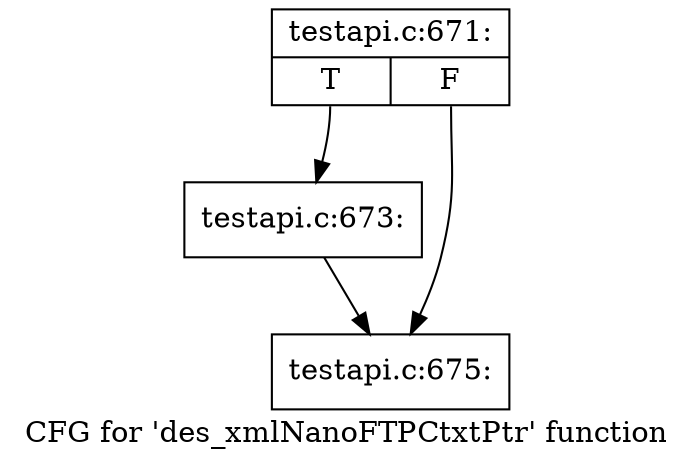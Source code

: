 digraph "CFG for 'des_xmlNanoFTPCtxtPtr' function" {
	label="CFG for 'des_xmlNanoFTPCtxtPtr' function";

	Node0x46a69c0 [shape=record,label="{testapi.c:671:|{<s0>T|<s1>F}}"];
	Node0x46a69c0:s0 -> Node0x46a8e90;
	Node0x46a69c0:s1 -> Node0x46a8ee0;
	Node0x46a8e90 [shape=record,label="{testapi.c:673:}"];
	Node0x46a8e90 -> Node0x46a8ee0;
	Node0x46a8ee0 [shape=record,label="{testapi.c:675:}"];
}
